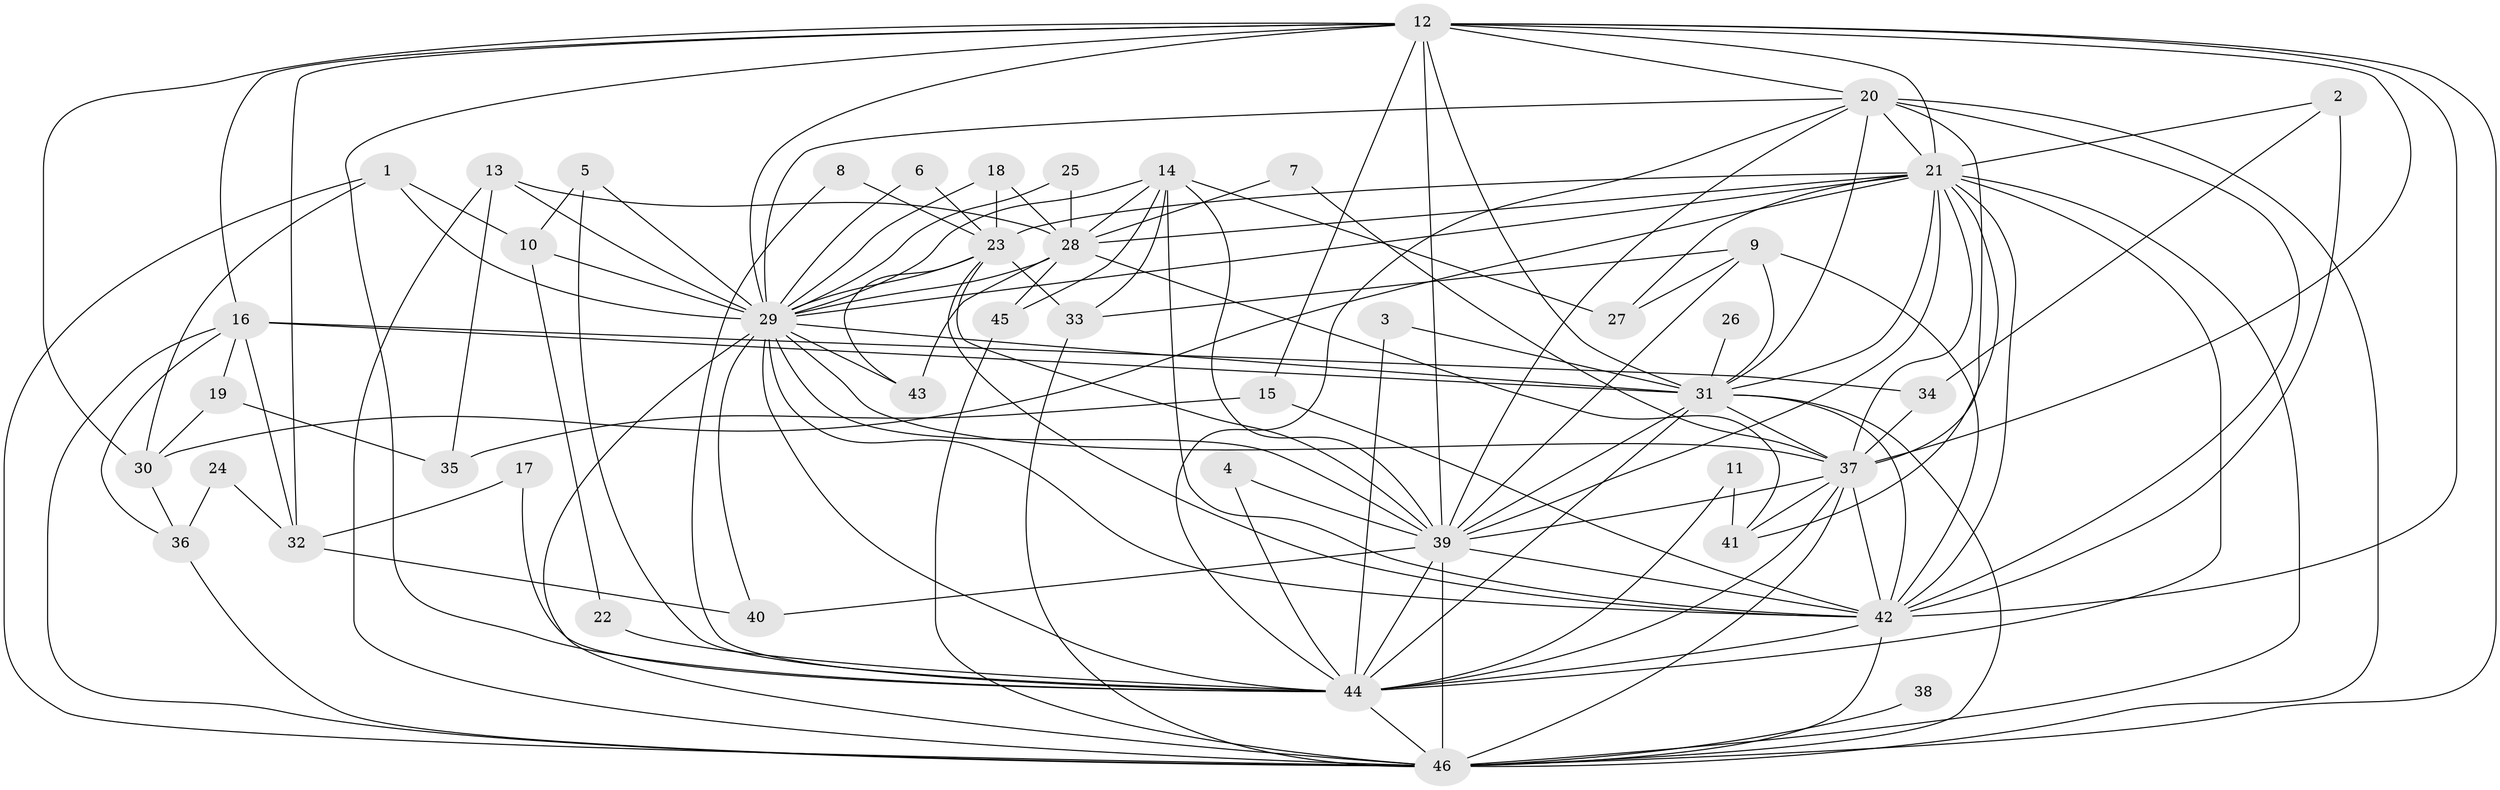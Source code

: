 // original degree distribution, {19: 0.01098901098901099, 17: 0.01098901098901099, 18: 0.02197802197802198, 23: 0.01098901098901099, 16: 0.01098901098901099, 25: 0.01098901098901099, 15: 0.01098901098901099, 20: 0.01098901098901099, 14: 0.01098901098901099, 8: 0.01098901098901099, 2: 0.5714285714285714, 4: 0.08791208791208792, 3: 0.15384615384615385, 7: 0.01098901098901099, 9: 0.01098901098901099, 12: 0.01098901098901099, 5: 0.03296703296703297}
// Generated by graph-tools (version 1.1) at 2025/01/03/09/25 03:01:33]
// undirected, 46 vertices, 135 edges
graph export_dot {
graph [start="1"]
  node [color=gray90,style=filled];
  1;
  2;
  3;
  4;
  5;
  6;
  7;
  8;
  9;
  10;
  11;
  12;
  13;
  14;
  15;
  16;
  17;
  18;
  19;
  20;
  21;
  22;
  23;
  24;
  25;
  26;
  27;
  28;
  29;
  30;
  31;
  32;
  33;
  34;
  35;
  36;
  37;
  38;
  39;
  40;
  41;
  42;
  43;
  44;
  45;
  46;
  1 -- 10 [weight=1.0];
  1 -- 29 [weight=1.0];
  1 -- 30 [weight=1.0];
  1 -- 46 [weight=1.0];
  2 -- 21 [weight=1.0];
  2 -- 34 [weight=1.0];
  2 -- 42 [weight=1.0];
  3 -- 31 [weight=1.0];
  3 -- 44 [weight=1.0];
  4 -- 39 [weight=1.0];
  4 -- 44 [weight=1.0];
  5 -- 10 [weight=1.0];
  5 -- 29 [weight=1.0];
  5 -- 44 [weight=1.0];
  6 -- 23 [weight=1.0];
  6 -- 29 [weight=1.0];
  7 -- 28 [weight=1.0];
  7 -- 37 [weight=1.0];
  8 -- 23 [weight=1.0];
  8 -- 44 [weight=1.0];
  9 -- 27 [weight=1.0];
  9 -- 31 [weight=1.0];
  9 -- 33 [weight=1.0];
  9 -- 39 [weight=1.0];
  9 -- 42 [weight=1.0];
  10 -- 22 [weight=1.0];
  10 -- 29 [weight=1.0];
  11 -- 41 [weight=1.0];
  11 -- 44 [weight=1.0];
  12 -- 15 [weight=1.0];
  12 -- 16 [weight=1.0];
  12 -- 20 [weight=1.0];
  12 -- 21 [weight=2.0];
  12 -- 29 [weight=2.0];
  12 -- 30 [weight=1.0];
  12 -- 31 [weight=1.0];
  12 -- 32 [weight=1.0];
  12 -- 37 [weight=1.0];
  12 -- 39 [weight=2.0];
  12 -- 42 [weight=1.0];
  12 -- 44 [weight=2.0];
  12 -- 46 [weight=1.0];
  13 -- 28 [weight=1.0];
  13 -- 29 [weight=1.0];
  13 -- 35 [weight=1.0];
  13 -- 46 [weight=1.0];
  14 -- 27 [weight=1.0];
  14 -- 28 [weight=1.0];
  14 -- 29 [weight=1.0];
  14 -- 33 [weight=1.0];
  14 -- 39 [weight=1.0];
  14 -- 42 [weight=1.0];
  14 -- 45 [weight=1.0];
  15 -- 35 [weight=1.0];
  15 -- 42 [weight=1.0];
  16 -- 19 [weight=1.0];
  16 -- 31 [weight=2.0];
  16 -- 32 [weight=1.0];
  16 -- 34 [weight=1.0];
  16 -- 36 [weight=1.0];
  16 -- 46 [weight=1.0];
  17 -- 32 [weight=1.0];
  17 -- 44 [weight=2.0];
  18 -- 23 [weight=1.0];
  18 -- 28 [weight=1.0];
  18 -- 29 [weight=1.0];
  19 -- 30 [weight=1.0];
  19 -- 35 [weight=1.0];
  20 -- 21 [weight=1.0];
  20 -- 29 [weight=1.0];
  20 -- 31 [weight=3.0];
  20 -- 37 [weight=2.0];
  20 -- 39 [weight=1.0];
  20 -- 42 [weight=2.0];
  20 -- 44 [weight=1.0];
  20 -- 46 [weight=2.0];
  21 -- 23 [weight=1.0];
  21 -- 27 [weight=1.0];
  21 -- 28 [weight=1.0];
  21 -- 29 [weight=1.0];
  21 -- 30 [weight=1.0];
  21 -- 31 [weight=1.0];
  21 -- 37 [weight=1.0];
  21 -- 39 [weight=2.0];
  21 -- 41 [weight=1.0];
  21 -- 42 [weight=1.0];
  21 -- 44 [weight=2.0];
  21 -- 46 [weight=1.0];
  22 -- 44 [weight=1.0];
  23 -- 29 [weight=1.0];
  23 -- 33 [weight=1.0];
  23 -- 39 [weight=1.0];
  23 -- 42 [weight=1.0];
  23 -- 43 [weight=1.0];
  24 -- 32 [weight=1.0];
  24 -- 36 [weight=1.0];
  25 -- 28 [weight=2.0];
  25 -- 29 [weight=1.0];
  26 -- 31 [weight=1.0];
  28 -- 29 [weight=1.0];
  28 -- 41 [weight=2.0];
  28 -- 43 [weight=1.0];
  28 -- 45 [weight=1.0];
  29 -- 31 [weight=3.0];
  29 -- 37 [weight=1.0];
  29 -- 39 [weight=1.0];
  29 -- 40 [weight=1.0];
  29 -- 42 [weight=2.0];
  29 -- 43 [weight=1.0];
  29 -- 44 [weight=1.0];
  29 -- 46 [weight=1.0];
  30 -- 36 [weight=1.0];
  31 -- 37 [weight=1.0];
  31 -- 39 [weight=1.0];
  31 -- 42 [weight=1.0];
  31 -- 44 [weight=1.0];
  31 -- 46 [weight=1.0];
  32 -- 40 [weight=1.0];
  33 -- 46 [weight=1.0];
  34 -- 37 [weight=2.0];
  36 -- 46 [weight=1.0];
  37 -- 39 [weight=1.0];
  37 -- 41 [weight=1.0];
  37 -- 42 [weight=1.0];
  37 -- 44 [weight=1.0];
  37 -- 46 [weight=2.0];
  38 -- 46 [weight=1.0];
  39 -- 40 [weight=1.0];
  39 -- 42 [weight=1.0];
  39 -- 44 [weight=3.0];
  39 -- 46 [weight=2.0];
  42 -- 44 [weight=2.0];
  42 -- 46 [weight=1.0];
  44 -- 46 [weight=1.0];
  45 -- 46 [weight=1.0];
}
